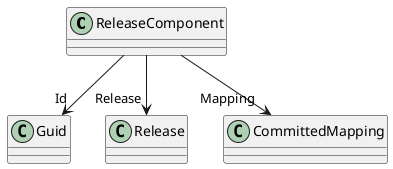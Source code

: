 @startuml
class ReleaseComponent {
}
ReleaseComponent --> "Id" Guid
ReleaseComponent --> "Release" Release
ReleaseComponent --> "Mapping" CommittedMapping
@enduml
